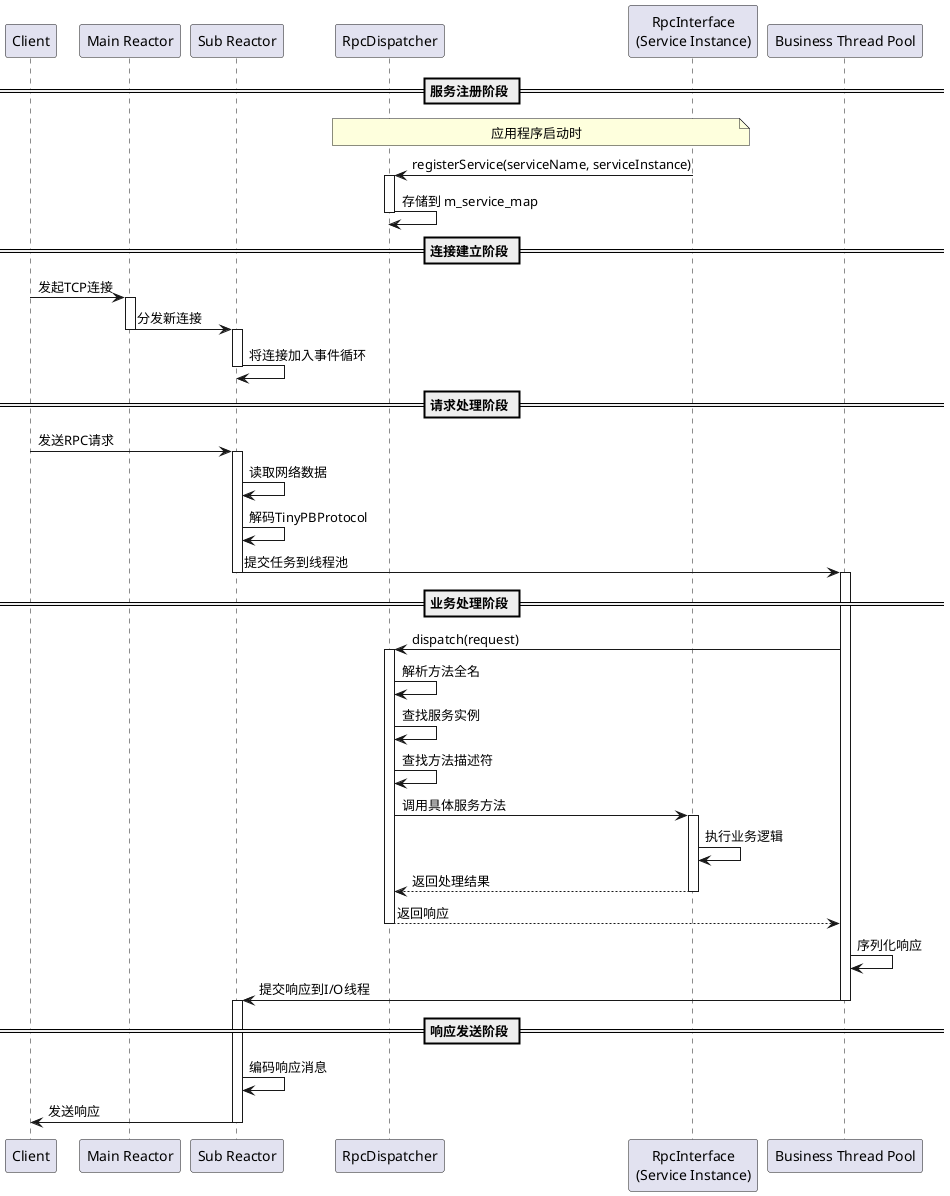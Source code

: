 @startuml RPC调用流程

participant "Client" as client
participant "Main Reactor" as mainReactor
participant "Sub Reactor" as subReactor
participant "RpcDispatcher" as dispatcher
participant "RpcInterface\n(Service Instance)" as service
participant "Business Thread Pool" as threadPool

== 服务注册阶段 ==
note over service, dispatcher
    应用程序启动时
end note
service -> dispatcher: registerService(serviceName, serviceInstance)
activate dispatcher
dispatcher -> dispatcher: 存储到 m_service_map
deactivate dispatcher

== 连接建立阶段 ==
client -> mainReactor: 发起TCP连接
activate mainReactor
mainReactor -> subReactor: 分发新连接
deactivate mainReactor
activate subReactor
subReactor -> subReactor: 将连接加入事件循环
deactivate subReactor

== 请求处理阶段 ==
client -> subReactor: 发送RPC请求
activate subReactor
subReactor -> subReactor: 读取网络数据
subReactor -> subReactor: 解码TinyPBProtocol
subReactor -> threadPool: 提交任务到线程池
deactivate subReactor

== 业务处理阶段 ==
activate threadPool
threadPool -> dispatcher: dispatch(request)
activate dispatcher
dispatcher -> dispatcher: 解析方法全名
dispatcher -> dispatcher: 查找服务实例
dispatcher -> dispatcher: 查找方法描述符
dispatcher -> service: 调用具体服务方法
activate service
service -> service: 执行业务逻辑
service --> dispatcher: 返回处理结果
deactivate service
dispatcher --> threadPool: 返回响应
deactivate dispatcher
threadPool -> threadPool: 序列化响应
threadPool -> subReactor: 提交响应到I/O线程
deactivate threadPool

== 响应发送阶段 ==
activate subReactor
subReactor -> subReactor: 编码响应消息
subReactor -> client: 发送响应
deactivate subReactor

@enduml
